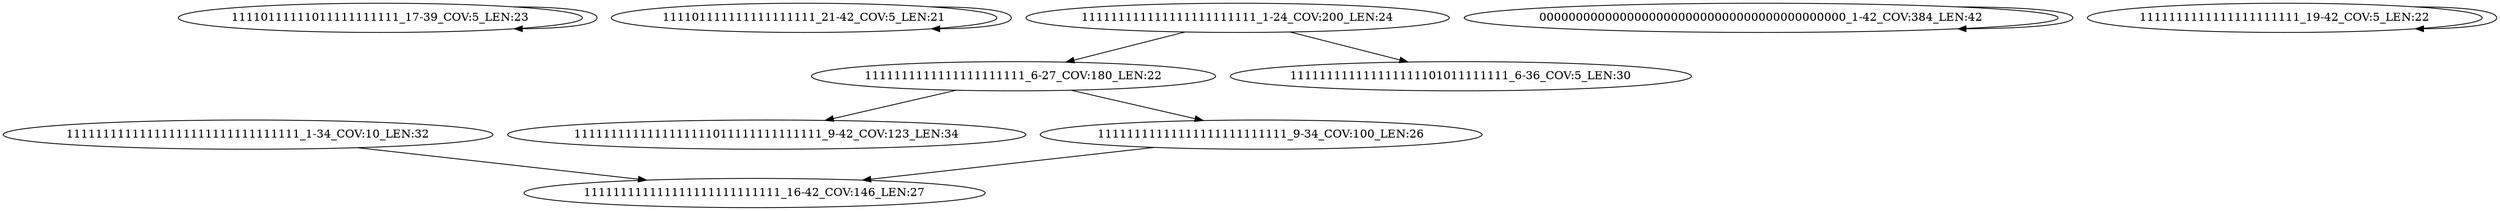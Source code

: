 digraph G {
    "11110111111011111111111_17-39_COV:5_LEN:23" -> "11110111111011111111111_17-39_COV:5_LEN:23";
    "111101111111111111111_21-42_COV:5_LEN:21" -> "111101111111111111111_21-42_COV:5_LEN:21";
    "1111111111111111111111_6-27_COV:180_LEN:22" -> "1111111111111111111011111111111111_9-42_COV:123_LEN:34";
    "1111111111111111111111_6-27_COV:180_LEN:22" -> "11111111111111111111111111_9-34_COV:100_LEN:26";
    "000000000000000000000000000000000000000000_1-42_COV:384_LEN:42" -> "000000000000000000000000000000000000000000_1-42_COV:384_LEN:42";
    "1111111111111111111111_19-42_COV:5_LEN:22" -> "1111111111111111111111_19-42_COV:5_LEN:22";
    "11111111111111111111111111_9-34_COV:100_LEN:26" -> "111111111111111111111111111_16-42_COV:146_LEN:27";
    "111111111111111111111111_1-24_COV:200_LEN:24" -> "1111111111111111111111_6-27_COV:180_LEN:22";
    "111111111111111111111111_1-24_COV:200_LEN:24" -> "111111111111111111101011111111_6-36_COV:5_LEN:30";
    "11111111111111111111111111111111_1-34_COV:10_LEN:32" -> "111111111111111111111111111_16-42_COV:146_LEN:27";
}
